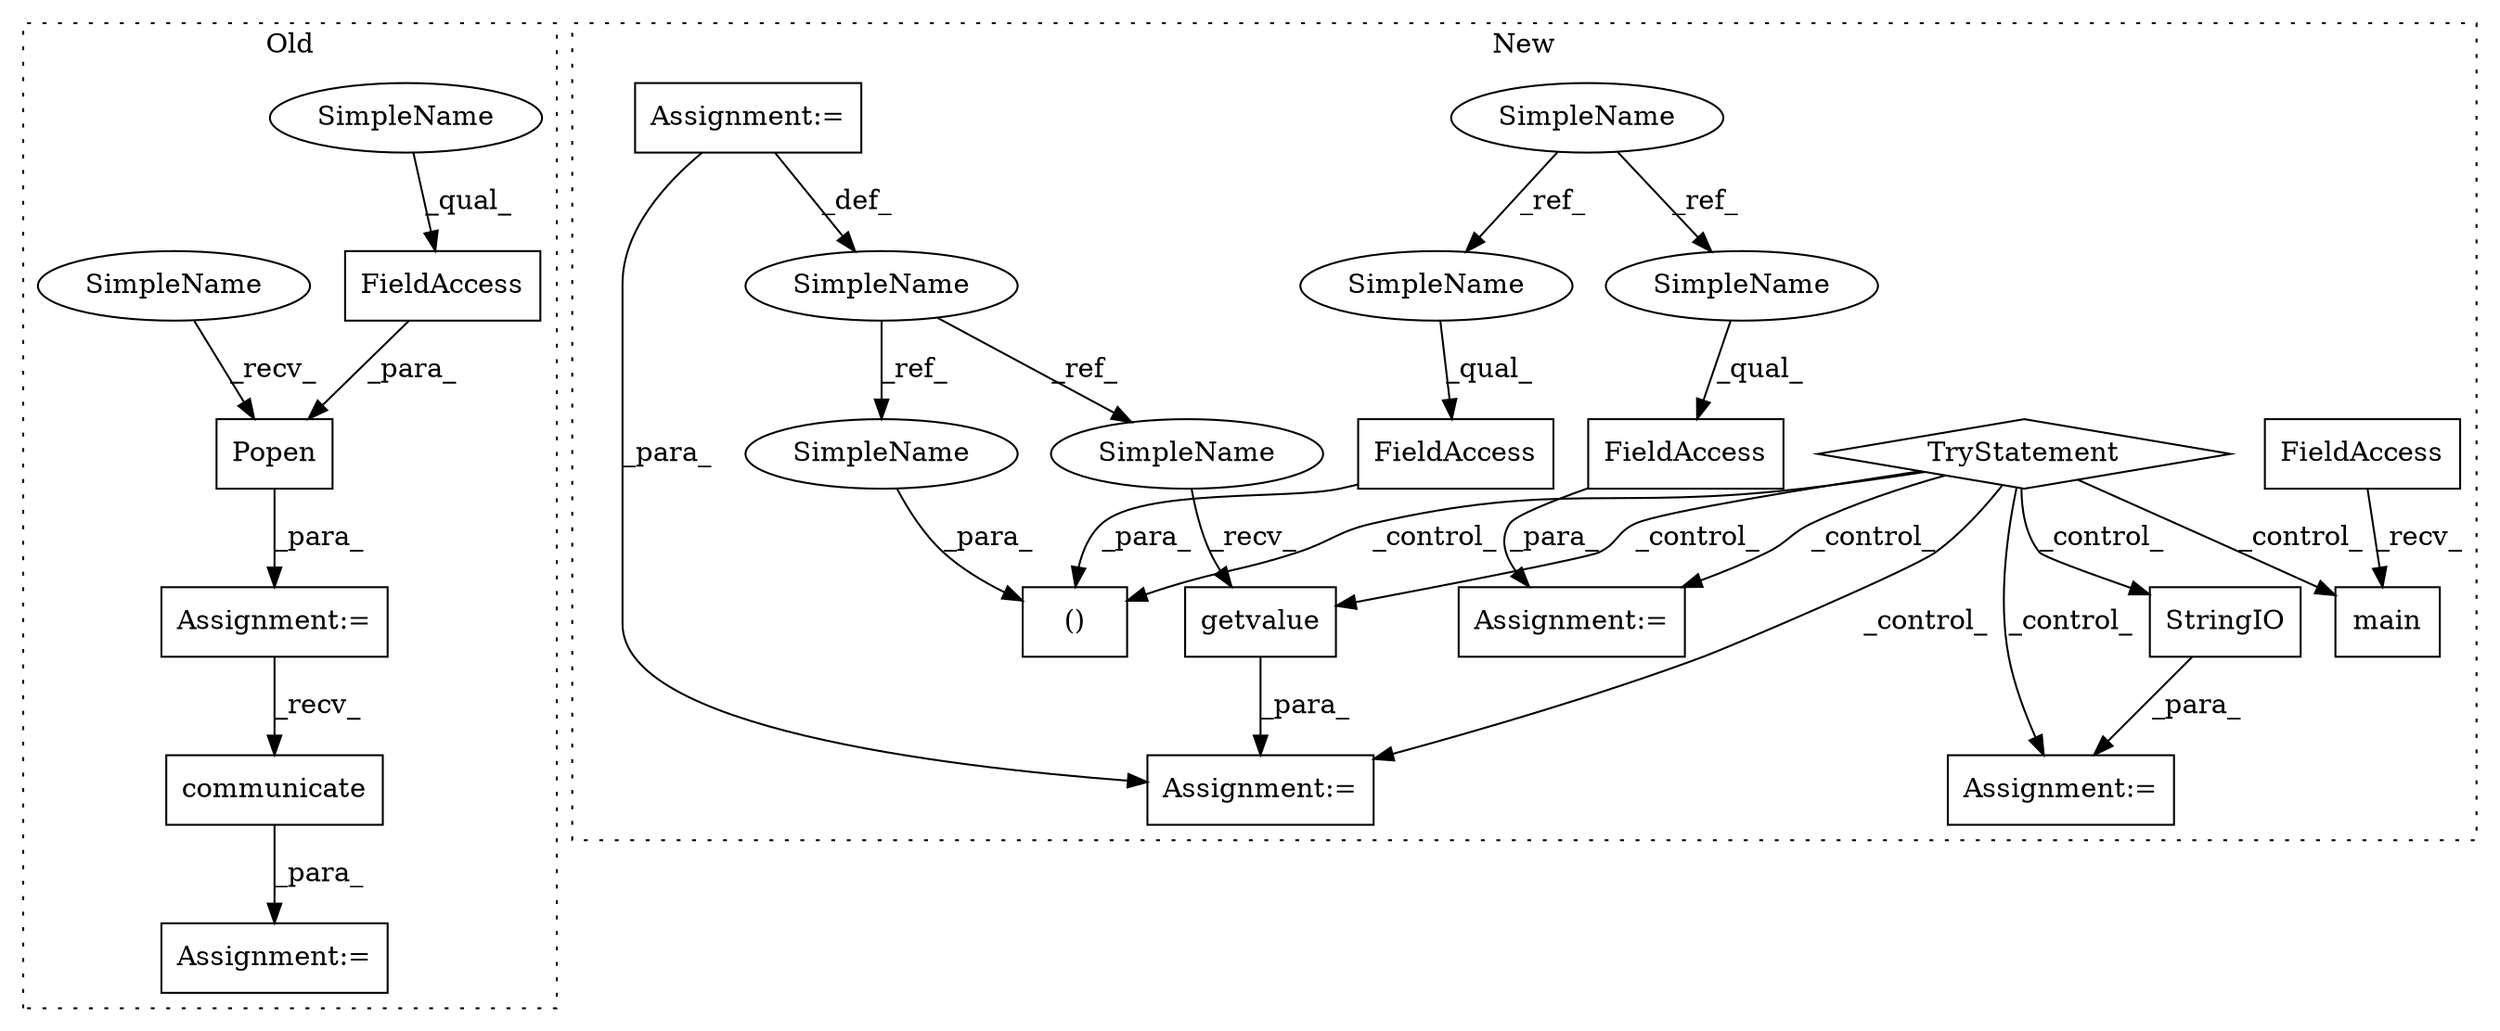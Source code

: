 digraph G {
subgraph cluster0 {
1 [label="Popen" a="32" s="11488,11549" l="6,1" shape="box"];
3 [label="Assignment:=" a="7" s="11580" l="2" shape="box"];
4 [label="FieldAccess" a="22" s="11534" l="15" shape="box"];
5 [label="communicate" a="32" s="11584" l="13" shape="box"];
7 [label="Assignment:=" a="7" s="11476" l="1" shape="box"];
24 [label="SimpleName" a="42" s="11534" l="10" shape="ellipse"];
25 [label="SimpleName" a="42" s="11477" l="10" shape="ellipse"];
label = "Old";
style="dotted";
}
subgraph cluster1 {
2 [label="TryStatement" a="54" s="12161" l="4" shape="diamond"];
6 [label="Assignment:=" a="7" s="12212" l="1" shape="box"];
8 [label="Assignment:=" a="7" s="12269" l="2" shape="box"];
9 [label="()" a="106" s="12238" l="31" shape="box"];
10 [label="FieldAccess" a="22" s="12213" l="10" shape="box"];
11 [label="SimpleName" a="42" s="11331" l="3" shape="ellipse"];
12 [label="getvalue" a="32" s="12463" l="10" shape="box"];
13 [label="FieldAccess" a="22" s="12259" l="10" shape="box"];
14 [label="SimpleName" a="42" s="11352" l="8" shape="ellipse"];
15 [label="main" a="32" s="12382,12410" l="5,1" shape="box"];
16 [label="FieldAccess" a="22" s="12347" l="4" shape="box"];
17 [label="Assignment:=" a="7" s="12453" l="1" shape="box"];
18 [label="Assignment:=" a="7" s="11352" l="8" shape="box"];
19 [label="StringIO" a="32" s="12271" l="10" shape="box"];
20 [label="SimpleName" a="42" s="12213" l="3" shape="ellipse"];
21 [label="SimpleName" a="42" s="12259" l="3" shape="ellipse"];
22 [label="SimpleName" a="42" s="12238" l="8" shape="ellipse"];
23 [label="SimpleName" a="42" s="12454" l="8" shape="ellipse"];
label = "New";
style="dotted";
}
1 -> 7 [label="_para_"];
2 -> 8 [label="_control_"];
2 -> 9 [label="_control_"];
2 -> 15 [label="_control_"];
2 -> 19 [label="_control_"];
2 -> 6 [label="_control_"];
2 -> 17 [label="_control_"];
2 -> 12 [label="_control_"];
4 -> 1 [label="_para_"];
5 -> 3 [label="_para_"];
7 -> 5 [label="_recv_"];
10 -> 6 [label="_para_"];
11 -> 21 [label="_ref_"];
11 -> 20 [label="_ref_"];
12 -> 17 [label="_para_"];
13 -> 9 [label="_para_"];
14 -> 23 [label="_ref_"];
14 -> 22 [label="_ref_"];
16 -> 15 [label="_recv_"];
18 -> 17 [label="_para_"];
18 -> 14 [label="_def_"];
19 -> 8 [label="_para_"];
20 -> 10 [label="_qual_"];
21 -> 13 [label="_qual_"];
22 -> 9 [label="_para_"];
23 -> 12 [label="_recv_"];
24 -> 4 [label="_qual_"];
25 -> 1 [label="_recv_"];
}